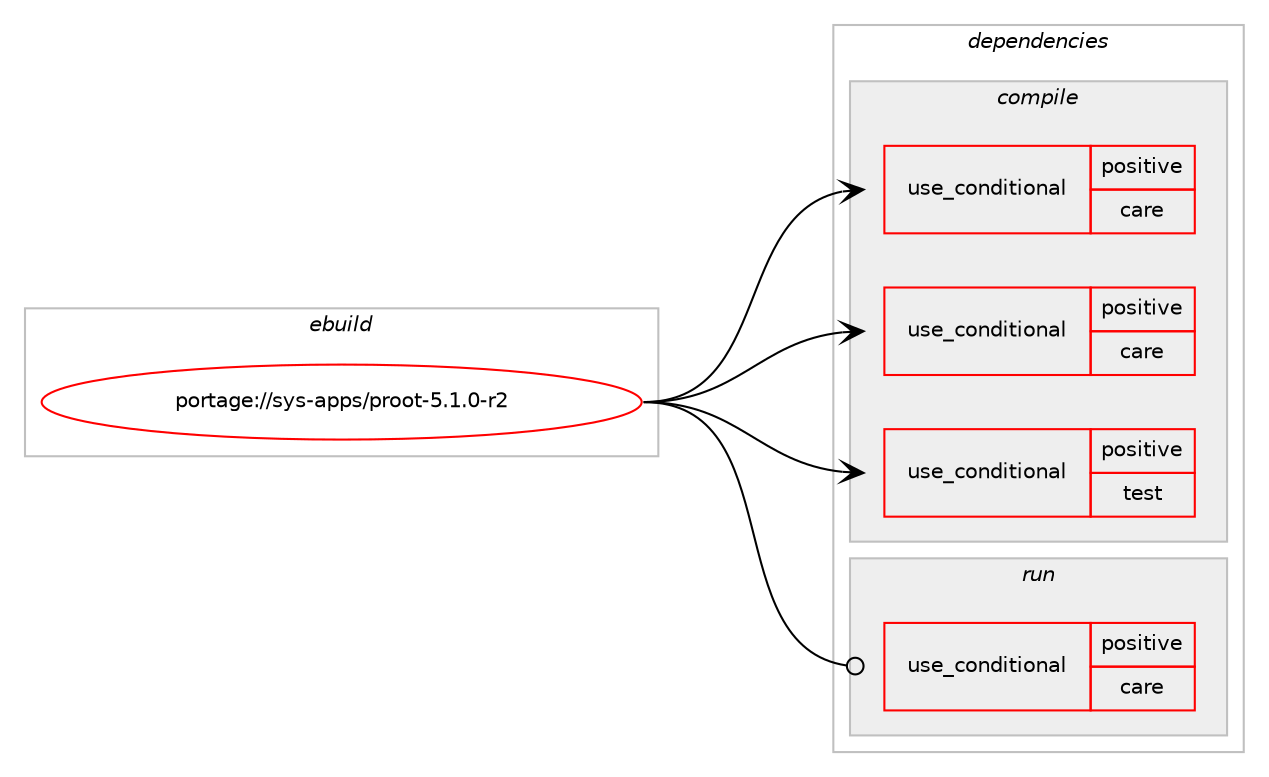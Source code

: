 digraph prolog {

# *************
# Graph options
# *************

newrank=true;
concentrate=true;
compound=true;
graph [rankdir=LR,fontname=Helvetica,fontsize=10,ranksep=1.5];#, ranksep=2.5, nodesep=0.2];
edge  [arrowhead=vee];
node  [fontname=Helvetica,fontsize=10];

# **********
# The ebuild
# **********

subgraph cluster_leftcol {
color=gray;
rank=same;
label=<<i>ebuild</i>>;
id [label="portage://sys-apps/proot-5.1.0-r2", color=red, width=4, href="../sys-apps/proot-5.1.0-r2.svg"];
}

# ****************
# The dependencies
# ****************

subgraph cluster_midcol {
color=gray;
label=<<i>dependencies</i>>;
subgraph cluster_compile {
fillcolor="#eeeeee";
style=filled;
label=<<i>compile</i>>;
subgraph cond230 {
dependency462 [label=<<TABLE BORDER="0" CELLBORDER="1" CELLSPACING="0" CELLPADDING="4"><TR><TD ROWSPAN="3" CELLPADDING="10">use_conditional</TD></TR><TR><TD>positive</TD></TR><TR><TD>care</TD></TR></TABLE>>, shape=none, color=red];
# *** BEGIN UNKNOWN DEPENDENCY TYPE (TODO) ***
# dependency462 -> package_dependency(portage://sys-apps/proot-5.1.0-r2,install,no,app-arch,libarchive,none,[,,],[slot(0),equal],[])
# *** END UNKNOWN DEPENDENCY TYPE (TODO) ***

}
id:e -> dependency462:w [weight=20,style="solid",arrowhead="vee"];
subgraph cond231 {
dependency463 [label=<<TABLE BORDER="0" CELLBORDER="1" CELLSPACING="0" CELLPADDING="4"><TR><TD ROWSPAN="3" CELLPADDING="10">use_conditional</TD></TR><TR><TD>positive</TD></TR><TR><TD>care</TD></TR></TABLE>>, shape=none, color=red];
# *** BEGIN UNKNOWN DEPENDENCY TYPE (TODO) ***
# dependency463 -> package_dependency(portage://sys-apps/proot-5.1.0-r2,install,no,dev-libs,uthash,none,[,,],[],[])
# *** END UNKNOWN DEPENDENCY TYPE (TODO) ***

}
id:e -> dependency463:w [weight=20,style="solid",arrowhead="vee"];
subgraph cond232 {
dependency464 [label=<<TABLE BORDER="0" CELLBORDER="1" CELLSPACING="0" CELLPADDING="4"><TR><TD ROWSPAN="3" CELLPADDING="10">use_conditional</TD></TR><TR><TD>positive</TD></TR><TR><TD>test</TD></TR></TABLE>>, shape=none, color=red];
# *** BEGIN UNKNOWN DEPENDENCY TYPE (TODO) ***
# dependency464 -> package_dependency(portage://sys-apps/proot-5.1.0-r2,install,no,dev-util,valgrind,none,[,,],[],[])
# *** END UNKNOWN DEPENDENCY TYPE (TODO) ***

}
id:e -> dependency464:w [weight=20,style="solid",arrowhead="vee"];
# *** BEGIN UNKNOWN DEPENDENCY TYPE (TODO) ***
# id -> package_dependency(portage://sys-apps/proot-5.1.0-r2,install,no,sys-libs,talloc,none,[,,],[],[])
# *** END UNKNOWN DEPENDENCY TYPE (TODO) ***

}
subgraph cluster_compileandrun {
fillcolor="#eeeeee";
style=filled;
label=<<i>compile and run</i>>;
}
subgraph cluster_run {
fillcolor="#eeeeee";
style=filled;
label=<<i>run</i>>;
subgraph cond233 {
dependency465 [label=<<TABLE BORDER="0" CELLBORDER="1" CELLSPACING="0" CELLPADDING="4"><TR><TD ROWSPAN="3" CELLPADDING="10">use_conditional</TD></TR><TR><TD>positive</TD></TR><TR><TD>care</TD></TR></TABLE>>, shape=none, color=red];
# *** BEGIN UNKNOWN DEPENDENCY TYPE (TODO) ***
# dependency465 -> package_dependency(portage://sys-apps/proot-5.1.0-r2,run,no,app-arch,libarchive,none,[,,],[slot(0),equal],[])
# *** END UNKNOWN DEPENDENCY TYPE (TODO) ***

}
id:e -> dependency465:w [weight=20,style="solid",arrowhead="odot"];
# *** BEGIN UNKNOWN DEPENDENCY TYPE (TODO) ***
# id -> package_dependency(portage://sys-apps/proot-5.1.0-r2,run,no,sys-libs,talloc,none,[,,],[],[])
# *** END UNKNOWN DEPENDENCY TYPE (TODO) ***

}
}

# **************
# The candidates
# **************

subgraph cluster_choices {
rank=same;
color=gray;
label=<<i>candidates</i>>;

}

}
